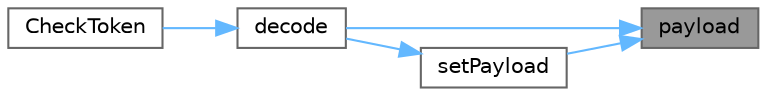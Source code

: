 digraph "payload"
{
 // LATEX_PDF_SIZE
  bgcolor="transparent";
  edge [fontname=Helvetica,fontsize=10,labelfontname=Helvetica,labelfontsize=10];
  node [fontname=Helvetica,fontsize=10,shape=box,height=0.2,width=0.4];
  rankdir="RL";
  Node1 [id="Node000001",label="payload",height=0.2,width=0.4,color="gray40", fillcolor="grey60", style="filled", fontcolor="black",tooltip=" "];
  Node1 -> Node2 [id="edge1_Node000001_Node000002",dir="back",color="steelblue1",style="solid",tooltip=" "];
  Node2 [id="Node000002",label="decode",height=0.2,width=0.4,color="grey40", fillcolor="white", style="filled",URL="$class_s_jwt_1_1_s_jwt_object.html#a3d014f8fd944fe9da031a2cad2d31c14",tooltip=" "];
  Node2 -> Node3 [id="edge2_Node000002_Node000003",dir="back",color="steelblue1",style="solid",tooltip=" "];
  Node3 [id="Node000003",label="CheckToken",height=0.2,width=0.4,color="grey40", fillcolor="white", style="filled",URL="$_server_8cpp.html#ae2a6e74acbfb4b394ff7b5e158ecf80c",tooltip="检查令牌。"];
  Node1 -> Node4 [id="edge3_Node000001_Node000004",dir="back",color="steelblue1",style="solid",tooltip=" "];
  Node4 [id="Node000004",label="setPayload",height=0.2,width=0.4,color="grey40", fillcolor="white", style="filled",URL="$class_s_jwt_1_1_s_jwt_object.html#a18c685cd39591249b0de7326fc2996b5",tooltip=" "];
  Node4 -> Node2 [id="edge4_Node000004_Node000002",dir="back",color="steelblue1",style="solid",tooltip=" "];
}
